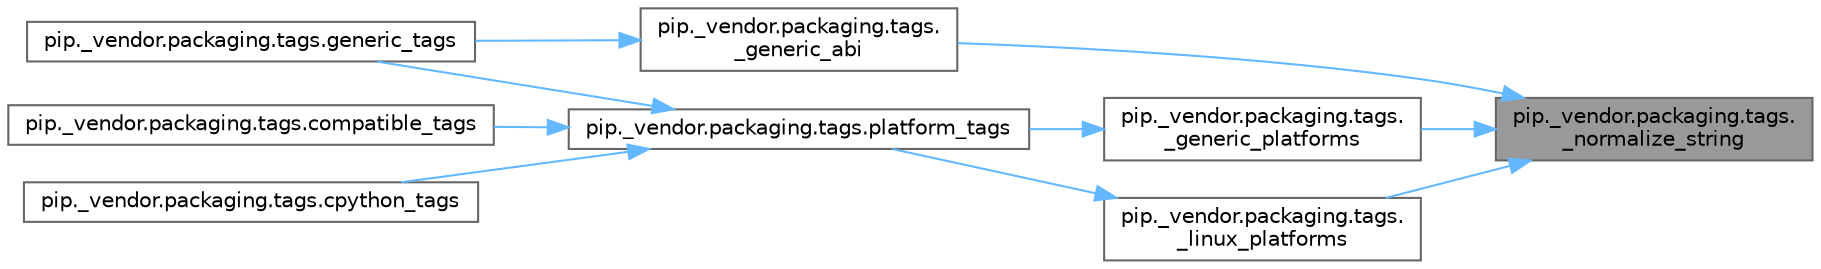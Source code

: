 digraph "pip._vendor.packaging.tags._normalize_string"
{
 // LATEX_PDF_SIZE
  bgcolor="transparent";
  edge [fontname=Helvetica,fontsize=10,labelfontname=Helvetica,labelfontsize=10];
  node [fontname=Helvetica,fontsize=10,shape=box,height=0.2,width=0.4];
  rankdir="RL";
  Node1 [id="Node000001",label="pip._vendor.packaging.tags.\l_normalize_string",height=0.2,width=0.4,color="gray40", fillcolor="grey60", style="filled", fontcolor="black",tooltip=" "];
  Node1 -> Node2 [id="edge1_Node000001_Node000002",dir="back",color="steelblue1",style="solid",tooltip=" "];
  Node2 [id="Node000002",label="pip._vendor.packaging.tags.\l_generic_abi",height=0.2,width=0.4,color="grey40", fillcolor="white", style="filled",URL="$namespacepip_1_1__vendor_1_1packaging_1_1tags.html#ad1cb8625e07071932cc126a8e464446d",tooltip=" "];
  Node2 -> Node3 [id="edge2_Node000002_Node000003",dir="back",color="steelblue1",style="solid",tooltip=" "];
  Node3 [id="Node000003",label="pip._vendor.packaging.tags.generic_tags",height=0.2,width=0.4,color="grey40", fillcolor="white", style="filled",URL="$namespacepip_1_1__vendor_1_1packaging_1_1tags.html#aa739a943354dd7bc275829ac29819222",tooltip=" "];
  Node1 -> Node4 [id="edge3_Node000001_Node000004",dir="back",color="steelblue1",style="solid",tooltip=" "];
  Node4 [id="Node000004",label="pip._vendor.packaging.tags.\l_generic_platforms",height=0.2,width=0.4,color="grey40", fillcolor="white", style="filled",URL="$namespacepip_1_1__vendor_1_1packaging_1_1tags.html#a533bf5e93d97f6dae9ae81f49502408b",tooltip=" "];
  Node4 -> Node5 [id="edge4_Node000004_Node000005",dir="back",color="steelblue1",style="solid",tooltip=" "];
  Node5 [id="Node000005",label="pip._vendor.packaging.tags.platform_tags",height=0.2,width=0.4,color="grey40", fillcolor="white", style="filled",URL="$namespacepip_1_1__vendor_1_1packaging_1_1tags.html#a4be47d12d84e1099250e8f2b8c669667",tooltip=" "];
  Node5 -> Node6 [id="edge5_Node000005_Node000006",dir="back",color="steelblue1",style="solid",tooltip=" "];
  Node6 [id="Node000006",label="pip._vendor.packaging.tags.compatible_tags",height=0.2,width=0.4,color="grey40", fillcolor="white", style="filled",URL="$namespacepip_1_1__vendor_1_1packaging_1_1tags.html#a71e0d43dbaf3fafd6b471bf15bd8b30f",tooltip=" "];
  Node5 -> Node7 [id="edge6_Node000005_Node000007",dir="back",color="steelblue1",style="solid",tooltip=" "];
  Node7 [id="Node000007",label="pip._vendor.packaging.tags.cpython_tags",height=0.2,width=0.4,color="grey40", fillcolor="white", style="filled",URL="$namespacepip_1_1__vendor_1_1packaging_1_1tags.html#ab8fe2a39f1dacbb09ede5fae041a738f",tooltip=" "];
  Node5 -> Node3 [id="edge7_Node000005_Node000003",dir="back",color="steelblue1",style="solid",tooltip=" "];
  Node1 -> Node8 [id="edge8_Node000001_Node000008",dir="back",color="steelblue1",style="solid",tooltip=" "];
  Node8 [id="Node000008",label="pip._vendor.packaging.tags.\l_linux_platforms",height=0.2,width=0.4,color="grey40", fillcolor="white", style="filled",URL="$namespacepip_1_1__vendor_1_1packaging_1_1tags.html#af82f8c9d4f551f4136bdbf9776bb2e55",tooltip=" "];
  Node8 -> Node5 [id="edge9_Node000008_Node000005",dir="back",color="steelblue1",style="solid",tooltip=" "];
}
